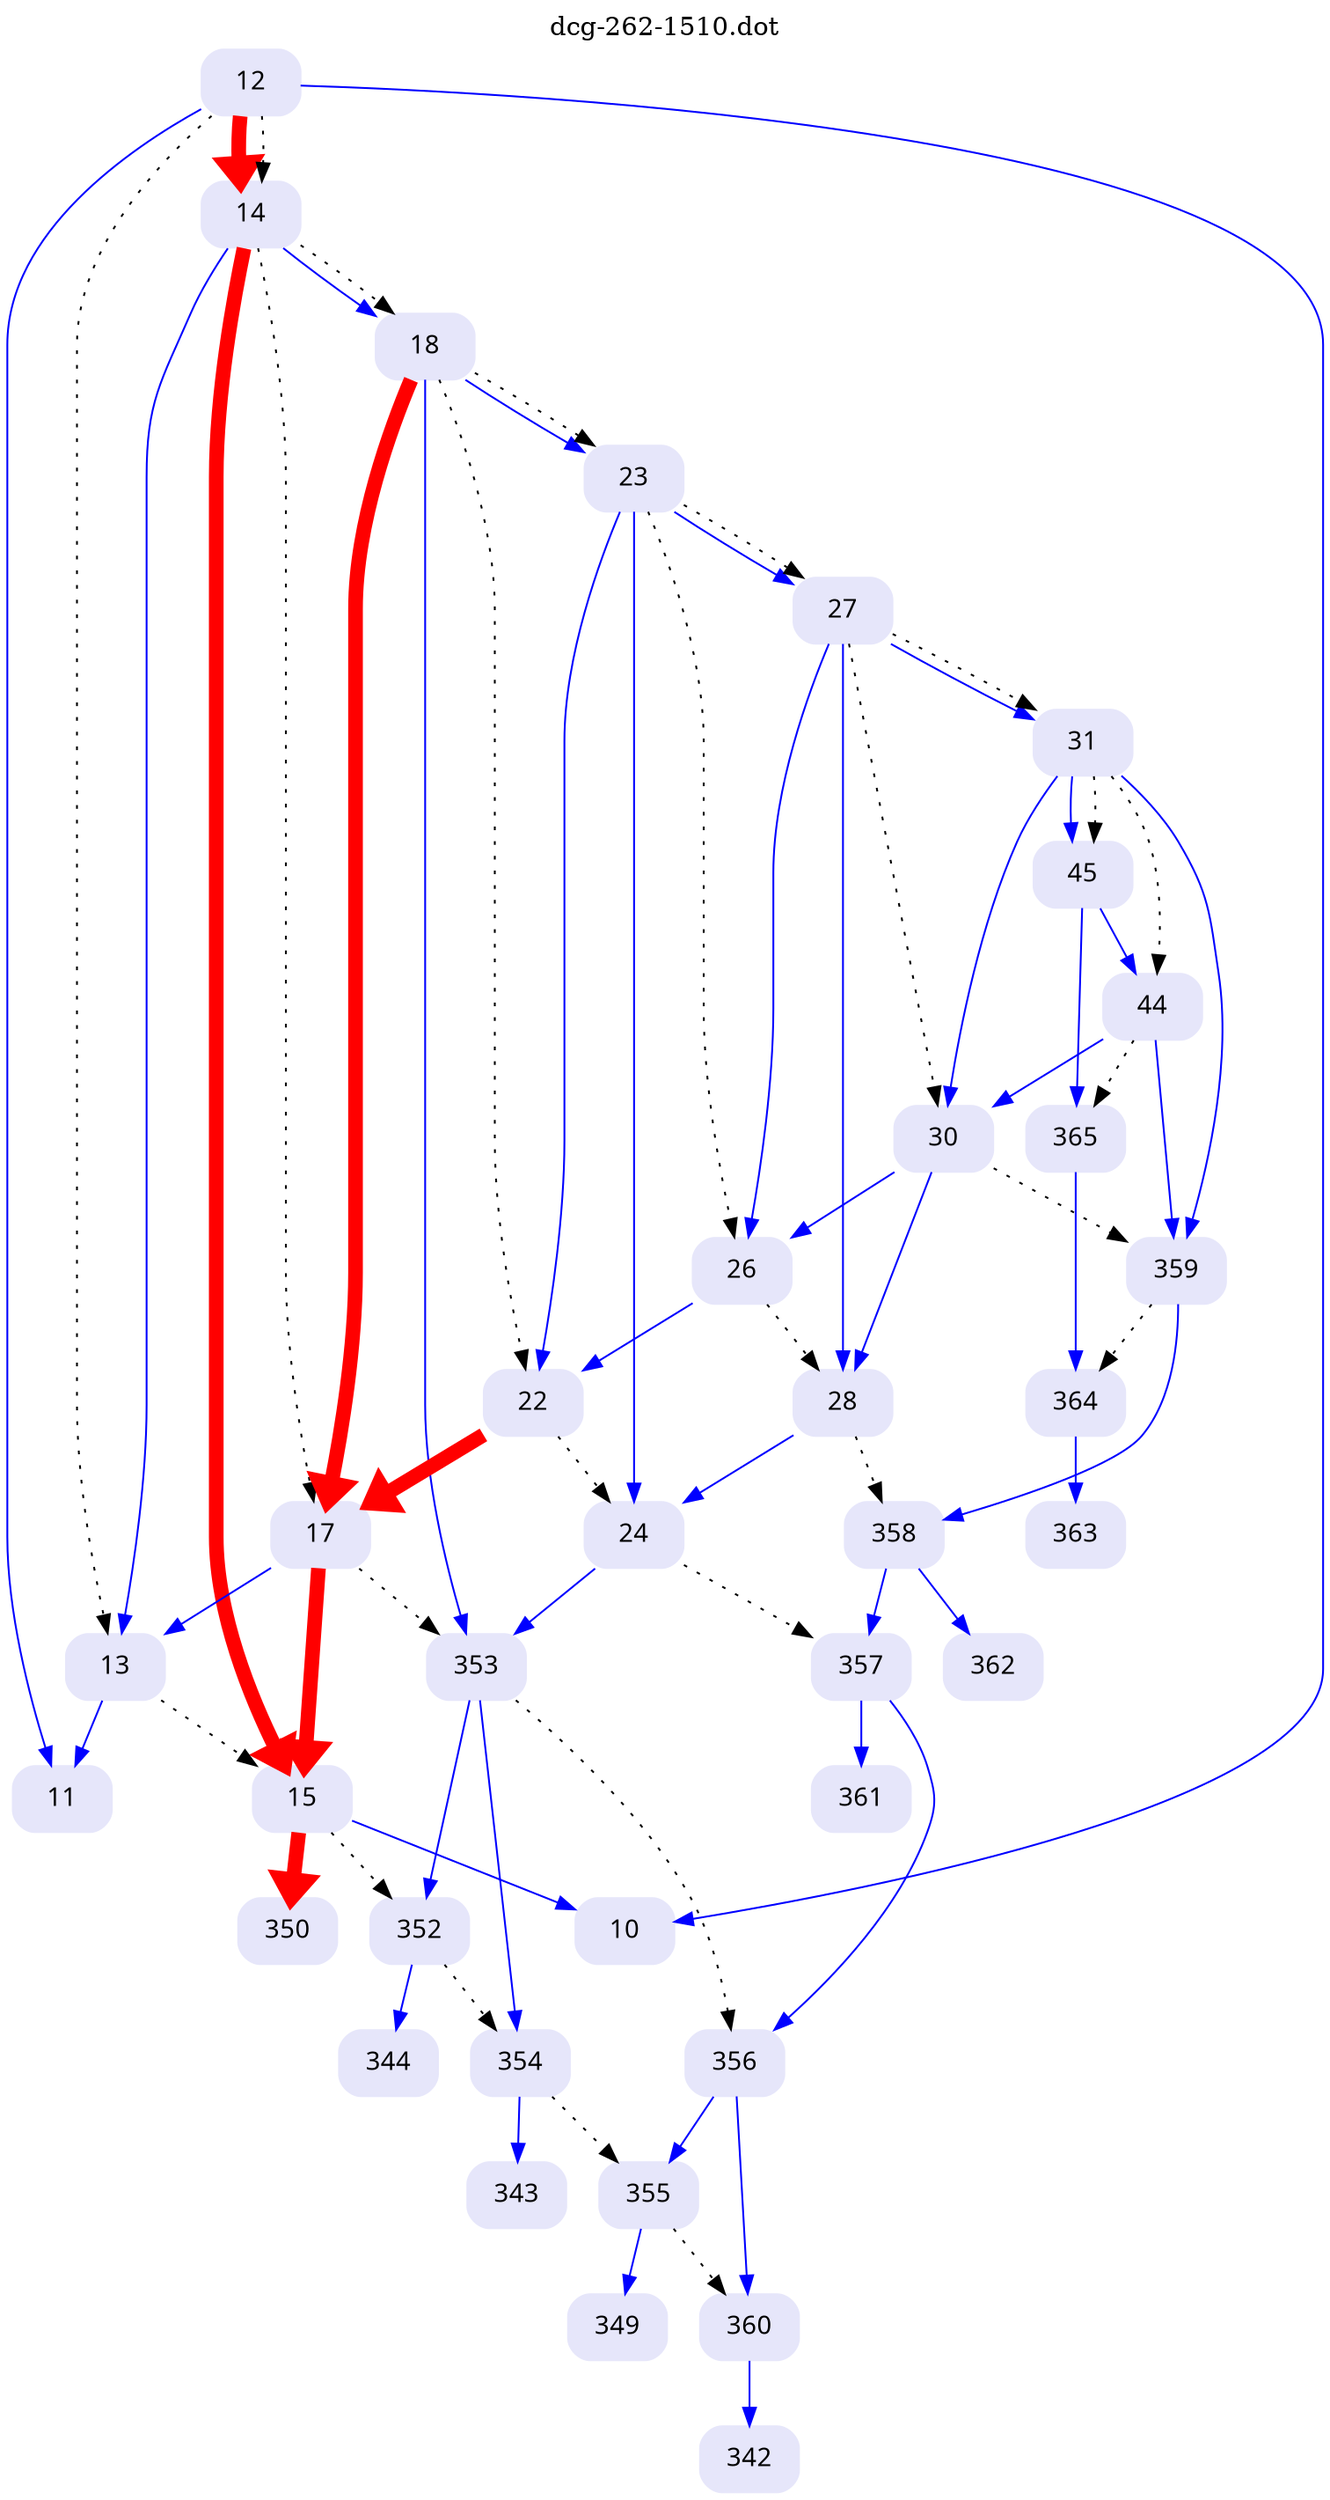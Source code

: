 digraph dcg_262 {
  labelloc="t";
  label="dcg-262-1510.dot";
  node [fontname="sans-serif"];
  node [shape=box style="rounded,filled"];
  n12 [label="12" color=lavender];
  n12 -> n11 [color=blue penwidth=1];
  n12 -> n10 [color=blue penwidth=1];
  n12 -> n14 [color=red penwidth=8];
  n12 -> n13 [style=dotted,label=""];
  n12 -> n14 [style=dotted,label=""];
  n14 [label="14" color=lavender];
  n14 -> n13 [color=blue penwidth=1];
  n14 -> n15 [color=red penwidth=8];
  n14 -> n18 [color=blue penwidth=1];
  n14 -> n17 [style=dotted,label=""];
  n14 -> n18 [style=dotted,label=""];
  n18 [label="18" color=lavender];
  n18 -> n17 [color=red penwidth=8];
  n18 -> n353 [color=blue penwidth=1];
  n18 -> n23 [color=blue penwidth=1];
  n18 -> n22 [style=dotted,label=""];
  n18 -> n23 [style=dotted,label=""];
  n23 [label="23" color=lavender];
  n23 -> n22 [color=blue penwidth=1];
  n23 -> n24 [color=blue penwidth=1];
  n23 -> n27 [color=blue penwidth=1];
  n23 -> n26 [style=dotted,label=""];
  n23 -> n27 [style=dotted,label=""];
  n27 [label="27" color=lavender];
  n27 -> n26 [color=blue penwidth=1];
  n27 -> n28 [color=blue penwidth=1];
  n27 -> n31 [color=blue penwidth=1];
  n27 -> n30 [style=dotted,label=""];
  n27 -> n31 [style=dotted,label=""];
  n31 [label="31" color=lavender];
  n31 -> n30 [color=blue penwidth=1];
  n31 -> n359 [color=blue penwidth=1];
  n31 -> n45 [color=blue penwidth=1];
  n31 -> n44 [style=dotted,label=""];
  n31 -> n45 [style=dotted,label=""];
  n45 [label="45" color=lavender];
  n45 -> n44 [color=blue penwidth=1];
  n45 -> n365 [color=blue penwidth=1];
  n365 [label="365" color=lavender];
  n365 -> n364 [color=blue penwidth=1];
  n364 [label="364" color=lavender];
  n364 -> n363 [color=blue penwidth=1];
  n363 [label="363" color=lavender];
  n44 [label="44" color=lavender];
  n44 -> n30 [color=blue penwidth=1];
  n44 -> n359 [color=blue penwidth=1];
  n44 -> n365 [style=dotted,label=""];
  n359 [label="359" color=lavender];
  n359 -> n358 [color=blue penwidth=1];
  n359 -> n364 [style=dotted,label=""];
  n358 [label="358" color=lavender];
  n358 -> n357 [color=blue penwidth=1];
  n358 -> n362 [color=blue penwidth=1];
  n362 [label="362" color=lavender];
  n357 [label="357" color=lavender];
  n357 -> n356 [color=blue penwidth=1];
  n357 -> n361 [color=blue penwidth=1];
  n361 [label="361" color=lavender];
  n356 [label="356" color=lavender];
  n356 -> n355 [color=blue penwidth=1];
  n356 -> n360 [color=blue penwidth=1];
  n360 [label="360" color=lavender];
  n360 -> n342 [color=blue penwidth=1];
  n342 [label="342" color=lavender];
  n355 [label="355" color=lavender];
  n355 -> n349 [color=blue penwidth=1];
  n355 -> n360 [style=dotted,label=""];
  n349 [label="349" color=lavender];
  n30 [label="30" color=lavender];
  n30 -> n26 [color=blue penwidth=1];
  n30 -> n28 [color=blue penwidth=1];
  n30 -> n359 [style=dotted,label=""];
  n28 [label="28" color=lavender];
  n28 -> n24 [color=blue penwidth=1];
  n28 -> n358 [style=dotted,label=""];
  n24 [label="24" color=lavender];
  n24 -> n353 [color=blue penwidth=1];
  n24 -> n357 [style=dotted,label=""];
  n353 [label="353" color=lavender];
  n353 -> n352 [color=blue penwidth=1];
  n353 -> n354 [color=blue penwidth=1];
  n353 -> n356 [style=dotted,label=""];
  n354 [label="354" color=lavender];
  n354 -> n343 [color=blue penwidth=1];
  n354 -> n355 [style=dotted,label=""];
  n343 [label="343" color=lavender];
  n352 [label="352" color=lavender];
  n352 -> n344 [color=blue penwidth=1];
  n352 -> n354 [style=dotted,label=""];
  n344 [label="344" color=lavender];
  n26 [label="26" color=lavender];
  n26 -> n22 [color=blue penwidth=1];
  n26 -> n28 [style=dotted,label=""];
  n22 [label="22" color=lavender];
  n22 -> n17 [color=red penwidth=8];
  n22 -> n24 [style=dotted,label=""];
  n17 [label="17" color=lavender];
  n17 -> n13 [color=blue penwidth=1];
  n17 -> n15 [color=red penwidth=8];
  n17 -> n353 [style=dotted,label=""];
  n15 [label="15" color=lavender];
  n15 -> n10 [color=blue penwidth=1];
  n15 -> n350 [color=red penwidth=8];
  n15 -> n352 [style=dotted,label=""];
  n350 [label="350" color=lavender];
  n10 [label="10" color=lavender];
  n13 [label="13" color=lavender];
  n13 -> n11 [color=blue penwidth=1];
  n13 -> n15 [style=dotted,label=""];
  n11 [label="11" color=lavender];
}
